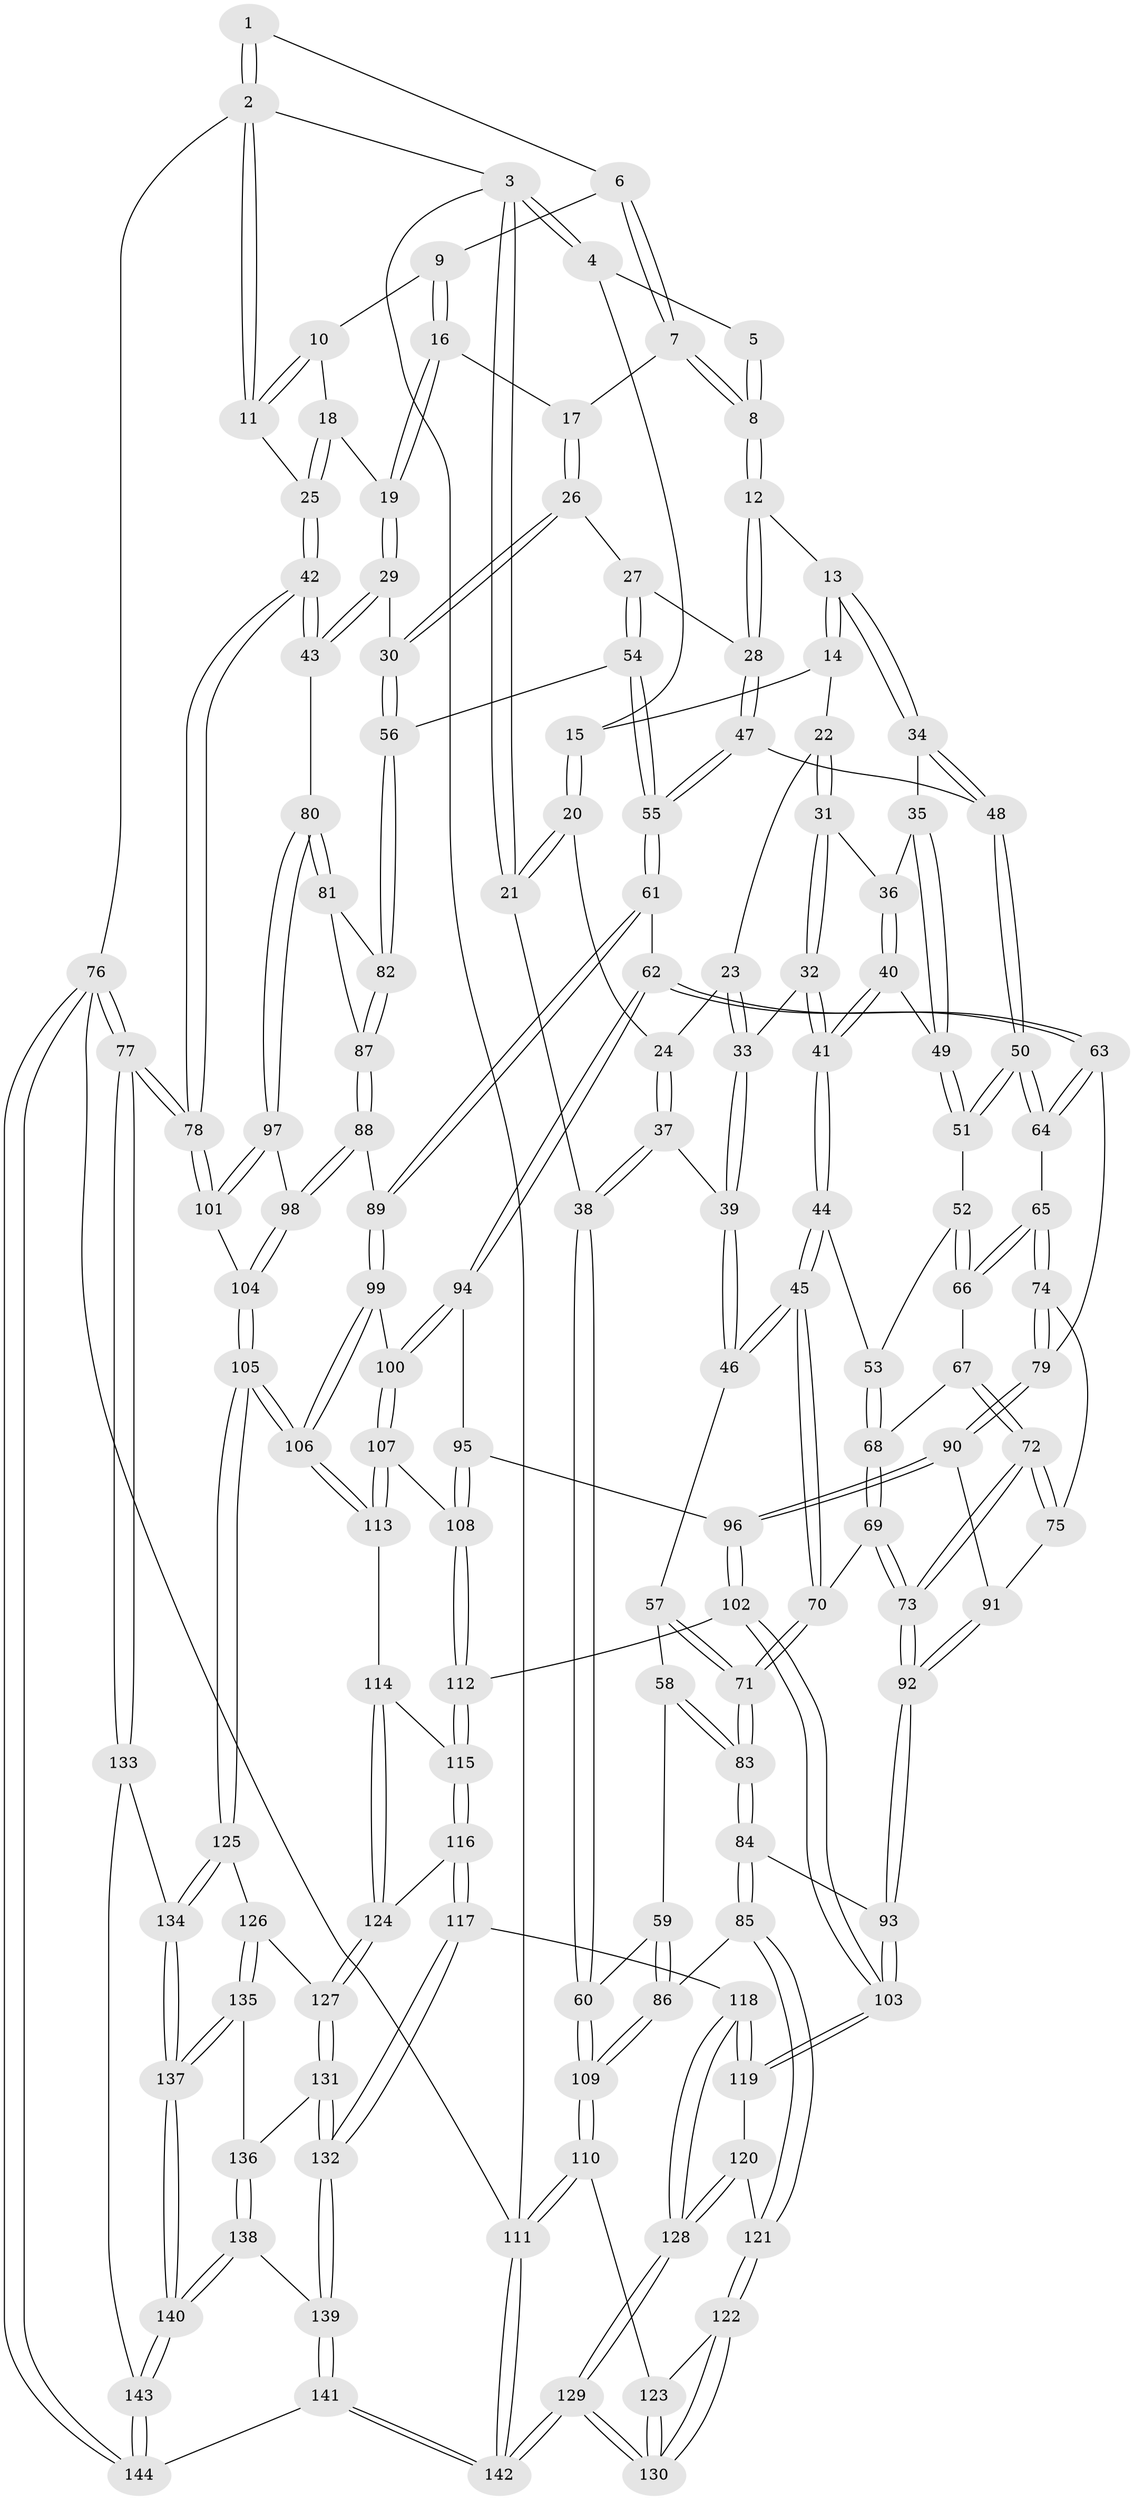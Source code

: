 // Generated by graph-tools (version 1.1) at 2025/27/03/15/25 16:27:56]
// undirected, 144 vertices, 357 edges
graph export_dot {
graph [start="1"]
  node [color=gray90,style=filled];
  1 [pos="+0.7301599702361845+0"];
  2 [pos="+1+0"];
  3 [pos="+0+0"];
  4 [pos="+0.23533166858643065+0"];
  5 [pos="+0.7292316680530584+0"];
  6 [pos="+0.7797536091191195+0"];
  7 [pos="+0.6821561630001542+0.1538207448987689"];
  8 [pos="+0.5677419781315202+0.14332631278582667"];
  9 [pos="+0.8086525099418443+0.03312551955819196"];
  10 [pos="+0.8546163188644096+0.0661406235530549"];
  11 [pos="+1+0"];
  12 [pos="+0.5575025276013768+0.15292409820562117"];
  13 [pos="+0.5015267585072541+0.1827168711651523"];
  14 [pos="+0.2974733849424007+0"];
  15 [pos="+0.2450659449959398+0"];
  16 [pos="+0.7735770593847237+0.1601571993178888"];
  17 [pos="+0.7578294358145679+0.1770021301992828"];
  18 [pos="+0.9343634454961882+0.14273408944007188"];
  19 [pos="+0.9086285915241172+0.20893807168490727"];
  20 [pos="+0.08435664500776345+0.1355622441641831"];
  21 [pos="+0+0.1490257224119452"];
  22 [pos="+0.2637971203075479+0.1753254363137588"];
  23 [pos="+0.16841178239731616+0.21157171739117023"];
  24 [pos="+0.0917398448459503+0.17691915946200878"];
  25 [pos="+1+0"];
  26 [pos="+0.7504886170353935+0.2746641982057635"];
  27 [pos="+0.7398489324751389+0.2779104383181128"];
  28 [pos="+0.7242059669215218+0.28133154186636306"];
  29 [pos="+0.9182726062965046+0.35804481848126657"];
  30 [pos="+0.8973538252891227+0.36197023217578506"];
  31 [pos="+0.26773399640634804+0.20175618300539497"];
  32 [pos="+0.24799721932825708+0.26496113298304297"];
  33 [pos="+0.18354042684756963+0.2763464195406275"];
  34 [pos="+0.5000915945873274+0.19059748727600254"];
  35 [pos="+0.4767743747772689+0.21166710283984416"];
  36 [pos="+0.33041880857172456+0.2395640297538485"];
  37 [pos="+0.06683656421631087+0.27983229923540753"];
  38 [pos="+0+0.36971034969436595"];
  39 [pos="+0.12988250896258022+0.3229066762547495"];
  40 [pos="+0.33134024435270576+0.3067088426158359"];
  41 [pos="+0.286659516143104+0.33839158406676545"];
  42 [pos="+1+0.39010710276162835"];
  43 [pos="+1+0.38918988944142313"];
  44 [pos="+0.2796345712076371+0.3769693845940649"];
  45 [pos="+0.23782958366956738+0.43477732616297254"];
  46 [pos="+0.15239954863748675+0.3837237352394479"];
  47 [pos="+0.6413532602544167+0.34499353164229046"];
  48 [pos="+0.5377237269437218+0.27038786029287293"];
  49 [pos="+0.4166468174702756+0.2949655276764528"];
  50 [pos="+0.5016969083214896+0.4094963018439547"];
  51 [pos="+0.41399898124079726+0.3697304152922096"];
  52 [pos="+0.4044999520919432+0.3773882502318483"];
  53 [pos="+0.3952852535061942+0.38303231878580635"];
  54 [pos="+0.7162338542185944+0.45119714966782387"];
  55 [pos="+0.6453379873184885+0.4729126312894224"];
  56 [pos="+0.8288203511397757+0.4270131652644781"];
  57 [pos="+0.07089926529853478+0.43248678888404335"];
  58 [pos="+0.03883745666081226+0.447946566369961"];
  59 [pos="+0.013709832568901867+0.4453857884280807"];
  60 [pos="+0+0.3850593346075846"];
  61 [pos="+0.6403296035271885+0.4797897655031383"];
  62 [pos="+0.6401215510687644+0.47997897681557067"];
  63 [pos="+0.6102938591588605+0.48161747762163526"];
  64 [pos="+0.5024909812427177+0.4114632055408137"];
  65 [pos="+0.4452231021267289+0.46962107773658357"];
  66 [pos="+0.4400935161814402+0.4692231988132734"];
  67 [pos="+0.42435260550957016+0.47041992582507647"];
  68 [pos="+0.3840329674777168+0.4523821421626528"];
  69 [pos="+0.29171269351277973+0.4908367591628221"];
  70 [pos="+0.24259696782242957+0.45774289356496145"];
  71 [pos="+0.1803411837802376+0.5321050130845811"];
  72 [pos="+0.37159623991112256+0.5636568054289871"];
  73 [pos="+0.3505345069552038+0.5829090316511167"];
  74 [pos="+0.45323570228506715+0.48885332731345754"];
  75 [pos="+0.4513950999459311+0.5230564917804653"];
  76 [pos="+1+1"];
  77 [pos="+1+1"];
  78 [pos="+1+0.6932469684851159"];
  79 [pos="+0.556681466969025+0.5223882321339158"];
  80 [pos="+0.9338764009031961+0.5548633598127577"];
  81 [pos="+0.8843561603504193+0.5382798523312589"];
  82 [pos="+0.8274638590576305+0.4615448469821214"];
  83 [pos="+0.14028111263250287+0.5867969840862012"];
  84 [pos="+0.12749216793189952+0.6373187250218976"];
  85 [pos="+0.11002597657470094+0.6561640765609588"];
  86 [pos="+0.058865356698323004+0.653716432654556"];
  87 [pos="+0.8157962520036678+0.5526715145785418"];
  88 [pos="+0.8134464111991971+0.5611909738613924"];
  89 [pos="+0.8009762076247102+0.5685955823649098"];
  90 [pos="+0.5211451186120746+0.5638901035240402"];
  91 [pos="+0.48448069084181267+0.5546840109627552"];
  92 [pos="+0.355620904096729+0.6180435840307558"];
  93 [pos="+0.35431491362191236+0.6529223562733412"];
  94 [pos="+0.6514888264851+0.5419449608543827"];
  95 [pos="+0.621128488723355+0.5994005344120269"];
  96 [pos="+0.5155951276082672+0.636589540520188"];
  97 [pos="+0.9316354244187732+0.5658099486503698"];
  98 [pos="+0.8615915822417566+0.5917875261507072"];
  99 [pos="+0.7525764388786306+0.6445763408582096"];
  100 [pos="+0.707366825248744+0.6173191124690178"];
  101 [pos="+0.9892553331073548+0.687738359223222"];
  102 [pos="+0.5150017280173952+0.6383786815600152"];
  103 [pos="+0.385604030986801+0.7085942591921672"];
  104 [pos="+0.8735303451708635+0.7416322799378975"];
  105 [pos="+0.8518610337101412+0.76055318575537"];
  106 [pos="+0.7762122902989714+0.7160914426071937"];
  107 [pos="+0.6260380679300245+0.6836910153574318"];
  108 [pos="+0.6136690901093175+0.6844440128850793"];
  109 [pos="+0+0.670487565248512"];
  110 [pos="+0+0.7828247574827012"];
  111 [pos="+0+1"];
  112 [pos="+0.5947429913515846+0.6971415195177052"];
  113 [pos="+0.7351454481144216+0.7283795521401755"];
  114 [pos="+0.7145819390342307+0.7453335476051114"];
  115 [pos="+0.5887726715253802+0.7372627658281559"];
  116 [pos="+0.5809734902847826+0.7597298204930297"];
  117 [pos="+0.4994701728580195+0.8410748409992607"];
  118 [pos="+0.3999136201041972+0.7688799249800334"];
  119 [pos="+0.3856081265245622+0.7105180980847515"];
  120 [pos="+0.18311247172648562+0.7604489612474111"];
  121 [pos="+0.12823846803487182+0.7133740180382372"];
  122 [pos="+0.08740987744482612+0.804462104007157"];
  123 [pos="+0+0.839390802235601"];
  124 [pos="+0.6737522610132131+0.7955153641166329"];
  125 [pos="+0.8524919698905344+0.7966367335723541"];
  126 [pos="+0.7581677047812938+0.8453123308050798"];
  127 [pos="+0.6754299542634065+0.8248179972715329"];
  128 [pos="+0.24913503046278912+0.9111473829415322"];
  129 [pos="+0.19668198414031976+1"];
  130 [pos="+0.1834196632930429+1"];
  131 [pos="+0.6528957257306499+0.8603227969162232"];
  132 [pos="+0.5119787674100846+0.8729410845959302"];
  133 [pos="+0.949373952187557+0.8969398862828613"];
  134 [pos="+0.8683579978710159+0.8328232179121449"];
  135 [pos="+0.714388945099647+0.9137786575487541"];
  136 [pos="+0.6859554577520959+0.9037051337853634"];
  137 [pos="+0.7686972635227357+1"];
  138 [pos="+0.6334051636142756+0.9518622738639388"];
  139 [pos="+0.511019443685283+0.97740620090607"];
  140 [pos="+0.768443426176373+1"];
  141 [pos="+0.44701372026484865+1"];
  142 [pos="+0.19870105931650447+1"];
  143 [pos="+0.7905401390198561+1"];
  144 [pos="+0.7857650788991659+1"];
  1 -- 2;
  1 -- 2;
  1 -- 6;
  2 -- 3;
  2 -- 11;
  2 -- 11;
  2 -- 76;
  3 -- 4;
  3 -- 4;
  3 -- 21;
  3 -- 21;
  3 -- 111;
  4 -- 5;
  4 -- 15;
  5 -- 8;
  5 -- 8;
  6 -- 7;
  6 -- 7;
  6 -- 9;
  7 -- 8;
  7 -- 8;
  7 -- 17;
  8 -- 12;
  8 -- 12;
  9 -- 10;
  9 -- 16;
  9 -- 16;
  10 -- 11;
  10 -- 11;
  10 -- 18;
  11 -- 25;
  12 -- 13;
  12 -- 28;
  12 -- 28;
  13 -- 14;
  13 -- 14;
  13 -- 34;
  13 -- 34;
  14 -- 15;
  14 -- 22;
  15 -- 20;
  15 -- 20;
  16 -- 17;
  16 -- 19;
  16 -- 19;
  17 -- 26;
  17 -- 26;
  18 -- 19;
  18 -- 25;
  18 -- 25;
  19 -- 29;
  19 -- 29;
  20 -- 21;
  20 -- 21;
  20 -- 24;
  21 -- 38;
  22 -- 23;
  22 -- 31;
  22 -- 31;
  23 -- 24;
  23 -- 33;
  23 -- 33;
  24 -- 37;
  24 -- 37;
  25 -- 42;
  25 -- 42;
  26 -- 27;
  26 -- 30;
  26 -- 30;
  27 -- 28;
  27 -- 54;
  27 -- 54;
  28 -- 47;
  28 -- 47;
  29 -- 30;
  29 -- 43;
  29 -- 43;
  30 -- 56;
  30 -- 56;
  31 -- 32;
  31 -- 32;
  31 -- 36;
  32 -- 33;
  32 -- 41;
  32 -- 41;
  33 -- 39;
  33 -- 39;
  34 -- 35;
  34 -- 48;
  34 -- 48;
  35 -- 36;
  35 -- 49;
  35 -- 49;
  36 -- 40;
  36 -- 40;
  37 -- 38;
  37 -- 38;
  37 -- 39;
  38 -- 60;
  38 -- 60;
  39 -- 46;
  39 -- 46;
  40 -- 41;
  40 -- 41;
  40 -- 49;
  41 -- 44;
  41 -- 44;
  42 -- 43;
  42 -- 43;
  42 -- 78;
  42 -- 78;
  43 -- 80;
  44 -- 45;
  44 -- 45;
  44 -- 53;
  45 -- 46;
  45 -- 46;
  45 -- 70;
  45 -- 70;
  46 -- 57;
  47 -- 48;
  47 -- 55;
  47 -- 55;
  48 -- 50;
  48 -- 50;
  49 -- 51;
  49 -- 51;
  50 -- 51;
  50 -- 51;
  50 -- 64;
  50 -- 64;
  51 -- 52;
  52 -- 53;
  52 -- 66;
  52 -- 66;
  53 -- 68;
  53 -- 68;
  54 -- 55;
  54 -- 55;
  54 -- 56;
  55 -- 61;
  55 -- 61;
  56 -- 82;
  56 -- 82;
  57 -- 58;
  57 -- 71;
  57 -- 71;
  58 -- 59;
  58 -- 83;
  58 -- 83;
  59 -- 60;
  59 -- 86;
  59 -- 86;
  60 -- 109;
  60 -- 109;
  61 -- 62;
  61 -- 89;
  61 -- 89;
  62 -- 63;
  62 -- 63;
  62 -- 94;
  62 -- 94;
  63 -- 64;
  63 -- 64;
  63 -- 79;
  64 -- 65;
  65 -- 66;
  65 -- 66;
  65 -- 74;
  65 -- 74;
  66 -- 67;
  67 -- 68;
  67 -- 72;
  67 -- 72;
  68 -- 69;
  68 -- 69;
  69 -- 70;
  69 -- 73;
  69 -- 73;
  70 -- 71;
  70 -- 71;
  71 -- 83;
  71 -- 83;
  72 -- 73;
  72 -- 73;
  72 -- 75;
  72 -- 75;
  73 -- 92;
  73 -- 92;
  74 -- 75;
  74 -- 79;
  74 -- 79;
  75 -- 91;
  76 -- 77;
  76 -- 77;
  76 -- 144;
  76 -- 144;
  76 -- 111;
  77 -- 78;
  77 -- 78;
  77 -- 133;
  77 -- 133;
  78 -- 101;
  78 -- 101;
  79 -- 90;
  79 -- 90;
  80 -- 81;
  80 -- 81;
  80 -- 97;
  80 -- 97;
  81 -- 82;
  81 -- 87;
  82 -- 87;
  82 -- 87;
  83 -- 84;
  83 -- 84;
  84 -- 85;
  84 -- 85;
  84 -- 93;
  85 -- 86;
  85 -- 121;
  85 -- 121;
  86 -- 109;
  86 -- 109;
  87 -- 88;
  87 -- 88;
  88 -- 89;
  88 -- 98;
  88 -- 98;
  89 -- 99;
  89 -- 99;
  90 -- 91;
  90 -- 96;
  90 -- 96;
  91 -- 92;
  91 -- 92;
  92 -- 93;
  92 -- 93;
  93 -- 103;
  93 -- 103;
  94 -- 95;
  94 -- 100;
  94 -- 100;
  95 -- 96;
  95 -- 108;
  95 -- 108;
  96 -- 102;
  96 -- 102;
  97 -- 98;
  97 -- 101;
  97 -- 101;
  98 -- 104;
  98 -- 104;
  99 -- 100;
  99 -- 106;
  99 -- 106;
  100 -- 107;
  100 -- 107;
  101 -- 104;
  102 -- 103;
  102 -- 103;
  102 -- 112;
  103 -- 119;
  103 -- 119;
  104 -- 105;
  104 -- 105;
  105 -- 106;
  105 -- 106;
  105 -- 125;
  105 -- 125;
  106 -- 113;
  106 -- 113;
  107 -- 108;
  107 -- 113;
  107 -- 113;
  108 -- 112;
  108 -- 112;
  109 -- 110;
  109 -- 110;
  110 -- 111;
  110 -- 111;
  110 -- 123;
  111 -- 142;
  111 -- 142;
  112 -- 115;
  112 -- 115;
  113 -- 114;
  114 -- 115;
  114 -- 124;
  114 -- 124;
  115 -- 116;
  115 -- 116;
  116 -- 117;
  116 -- 117;
  116 -- 124;
  117 -- 118;
  117 -- 132;
  117 -- 132;
  118 -- 119;
  118 -- 119;
  118 -- 128;
  118 -- 128;
  119 -- 120;
  120 -- 121;
  120 -- 128;
  120 -- 128;
  121 -- 122;
  121 -- 122;
  122 -- 123;
  122 -- 130;
  122 -- 130;
  123 -- 130;
  123 -- 130;
  124 -- 127;
  124 -- 127;
  125 -- 126;
  125 -- 134;
  125 -- 134;
  126 -- 127;
  126 -- 135;
  126 -- 135;
  127 -- 131;
  127 -- 131;
  128 -- 129;
  128 -- 129;
  129 -- 130;
  129 -- 130;
  129 -- 142;
  129 -- 142;
  131 -- 132;
  131 -- 132;
  131 -- 136;
  132 -- 139;
  132 -- 139;
  133 -- 134;
  133 -- 143;
  134 -- 137;
  134 -- 137;
  135 -- 136;
  135 -- 137;
  135 -- 137;
  136 -- 138;
  136 -- 138;
  137 -- 140;
  137 -- 140;
  138 -- 139;
  138 -- 140;
  138 -- 140;
  139 -- 141;
  139 -- 141;
  140 -- 143;
  140 -- 143;
  141 -- 142;
  141 -- 142;
  141 -- 144;
  143 -- 144;
  143 -- 144;
}
